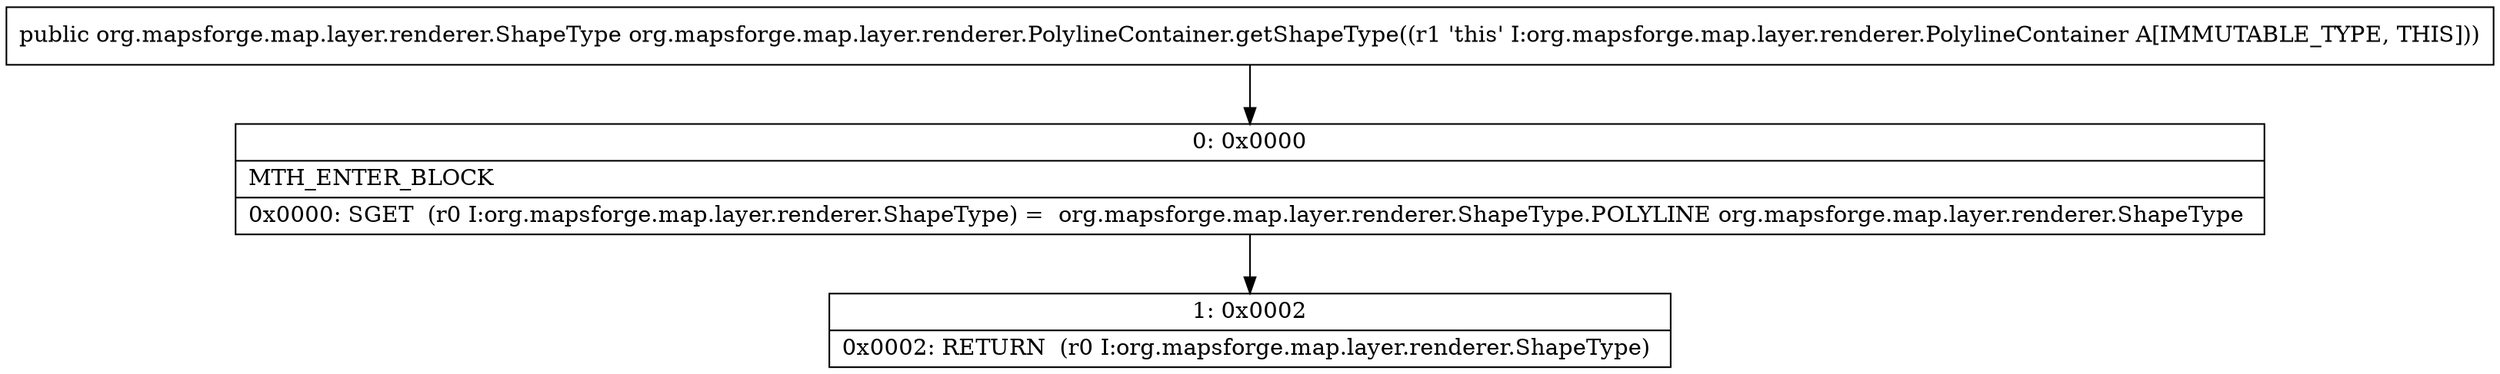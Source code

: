 digraph "CFG fororg.mapsforge.map.layer.renderer.PolylineContainer.getShapeType()Lorg\/mapsforge\/map\/layer\/renderer\/ShapeType;" {
Node_0 [shape=record,label="{0\:\ 0x0000|MTH_ENTER_BLOCK\l|0x0000: SGET  (r0 I:org.mapsforge.map.layer.renderer.ShapeType) =  org.mapsforge.map.layer.renderer.ShapeType.POLYLINE org.mapsforge.map.layer.renderer.ShapeType \l}"];
Node_1 [shape=record,label="{1\:\ 0x0002|0x0002: RETURN  (r0 I:org.mapsforge.map.layer.renderer.ShapeType) \l}"];
MethodNode[shape=record,label="{public org.mapsforge.map.layer.renderer.ShapeType org.mapsforge.map.layer.renderer.PolylineContainer.getShapeType((r1 'this' I:org.mapsforge.map.layer.renderer.PolylineContainer A[IMMUTABLE_TYPE, THIS])) }"];
MethodNode -> Node_0;
Node_0 -> Node_1;
}


